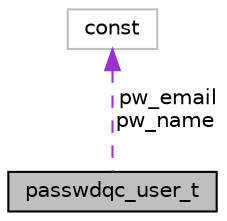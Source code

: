 digraph "passwdqc_user_t"
{
 // LATEX_PDF_SIZE
  edge [fontname="Helvetica",fontsize="10",labelfontname="Helvetica",labelfontsize="10"];
  node [fontname="Helvetica",fontsize="10",shape=record];
  Node1 [label="passwdqc_user_t",height=0.2,width=0.4,color="black", fillcolor="grey75", style="filled", fontcolor="black",tooltip=" "];
  Node2 -> Node1 [dir="back",color="darkorchid3",fontsize="10",style="dashed",label=" pw_email\npw_name" ];
  Node2 [label="const",height=0.2,width=0.4,color="grey75", fillcolor="white", style="filled",tooltip=" "];
}
